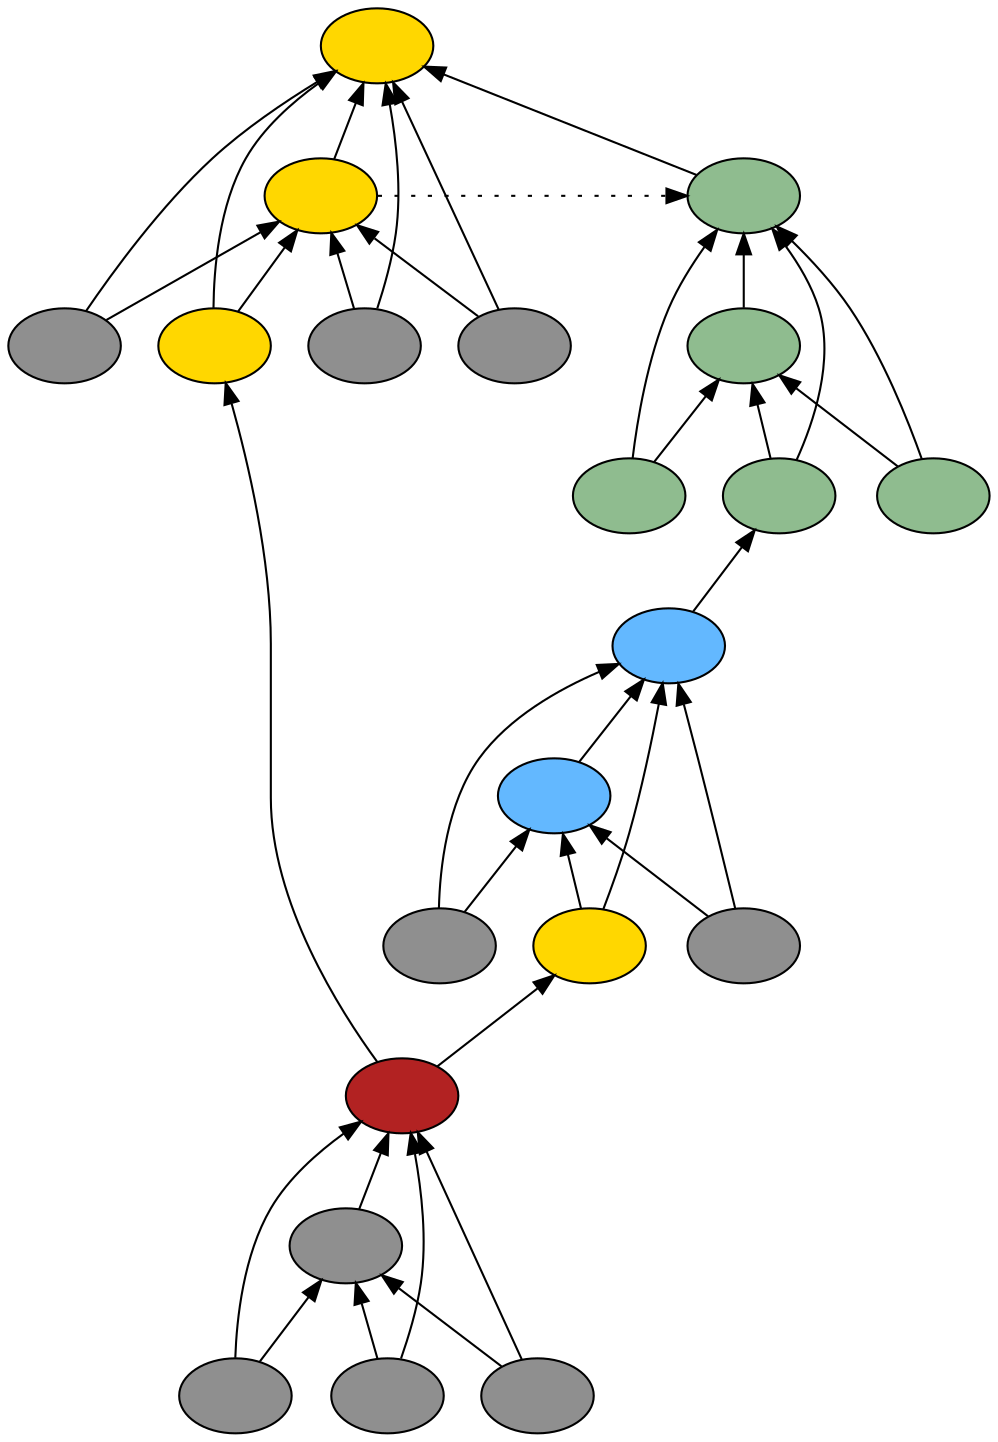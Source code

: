 digraph {
rankdir=BT
fontsize=24
subgraph clster1 {
subgraph clster2 {
"48210144"["fillcolor"="firebrick" "fontsize"="24" "label"="" "shape"="ellipse" "style"="filled" ]
"47759296"["fillcolor"="grey56" "fontsize"="24" "label"="" "shape"="ellipse" "style"="filled" ]
"48907824"["fillcolor"="grey56" "fontsize"="24" "label"="" "shape"="ellipse" "style"="filled" ]
"46865616"["fillcolor"="grey56" "fontsize"="24" "label"="" "shape"="ellipse" "style"="filled" ]
"47721552"["fillcolor"="grey56" "fontsize"="24" "label"="" "shape"="ellipse" "style"="filled" ]
}

subgraph clster3 {
"47041392"["fillcolor"="steelblue1" "fontsize"="24" "label"="" "shape"="ellipse" "style"="filled" ]
"46747312"["fillcolor"="steelblue1" "fontsize"="24" "label"="" "shape"="ellipse" "style"="filled" ]
"47173568"["fillcolor"="grey56" "fontsize"="24" "label"="" "shape"="ellipse" "style"="filled" ]
"48969600"["fillcolor"="gold" "fontsize"="24" "label"="" "shape"="ellipse" "style"="filled" ]
"46776512"["fillcolor"="grey56" "fontsize"="24" "label"="" "shape"="ellipse" "style"="filled" ]
}

subgraph clster4 {
"46860640"["fillcolor"="gold" "fontsize"="24" "label"="" "shape"="ellipse" "style"="filled" ]
"46977296"["fillcolor"="gold" "fontsize"="24" "label"="" "shape"="ellipse" "style"="filled" ]
"47023952"["fillcolor"="grey56" "fontsize"="24" "label"="" "shape"="ellipse" "style"="filled" ]
"47476656"["fillcolor"="gold" "fontsize"="24" "label"="" "shape"="ellipse" "style"="filled" ]
"46748512"["fillcolor"="grey56" "fontsize"="24" "label"="" "shape"="ellipse" "style"="filled" ]
"47534080"["fillcolor"="grey56" "fontsize"="24" "label"="" "shape"="ellipse" "style"="filled" ]
}

}

subgraph clster5 {
"47621456"["fillcolor"="darkseagreen" "fontsize"="24" "label"="" "shape"="ellipse" "style"="filled" ]
"47570256"["fillcolor"="darkseagreen" "fontsize"="24" "label"="" "shape"="ellipse" "style"="filled" ]
"47657632"["fillcolor"="darkseagreen" "fontsize"="24" "label"="" "shape"="ellipse" "style"="filled" ]
"47708832"["fillcolor"="darkseagreen" "fontsize"="24" "label"="" "shape"="ellipse" "style"="filled" ]
"47745008"["fillcolor"="darkseagreen" "fontsize"="24" "label"="" "shape"="ellipse" "style"="filled" ]
}

"47023952" -> "46860640"["arrowhead"="normal" "color"="black" "constraint"="true" "style"="solid" ]
"47023952" -> "46977296"["arrowhead"="normal" "color"="black" "constraint"="true" "style"="solid" ]
"47476656" -> "46860640"["arrowhead"="normal" "color"="black" "constraint"="true" "style"="solid" ]
"47476656" -> "46977296"["arrowhead"="normal" "color"="black" "constraint"="true" "style"="solid" ]
"48210144" -> "47476656"["arrowhead"="normal" "color"="black" "constraint"="true" "style"="solid" ]
"46748512" -> "46860640"["arrowhead"="normal" "color"="black" "constraint"="true" "style"="solid" ]
"46748512" -> "46977296"["arrowhead"="normal" "color"="black" "constraint"="true" "style"="solid" ]
"47534080" -> "46860640"["arrowhead"="normal" "color"="black" "constraint"="true" "style"="solid" ]
"47534080" -> "46977296"["arrowhead"="normal" "color"="black" "constraint"="true" "style"="solid" ]
"46977296" -> "46860640"["arrowhead"="normal" "color"="black" "constraint"="true" "style"="solid" ]
"47621456" -> "46860640"["arrowhead"="normal" "color"="black" "constraint"="true" "style"="solid" ]
"46977296" -> "47621456"["arrowhead"="normal" "color"="black" "constraint"="false" "style"="dotted" ]
"47173568" -> "47041392"["arrowhead"="normal" "color"="black" "constraint"="true" "style"="solid" ]
"47173568" -> "46747312"["arrowhead"="normal" "color"="black" "constraint"="true" "style"="solid" ]
"48969600" -> "47041392"["arrowhead"="normal" "color"="black" "constraint"="true" "style"="solid" ]
"48969600" -> "46747312"["arrowhead"="normal" "color"="black" "constraint"="true" "style"="solid" ]
"48210144" -> "48969600"["arrowhead"="normal" "color"="black" "constraint"="true" "style"="solid" ]
"46776512" -> "47041392"["arrowhead"="normal" "color"="black" "constraint"="true" "style"="solid" ]
"46776512" -> "46747312"["arrowhead"="normal" "color"="black" "constraint"="true" "style"="solid" ]
"46747312" -> "47041392"["arrowhead"="normal" "color"="black" "constraint"="true" "style"="solid" ]
"47657632" -> "47621456"["arrowhead"="normal" "color"="black" "constraint"="true" "style"="solid" ]
"47657632" -> "47570256"["arrowhead"="normal" "color"="black" "constraint"="true" "style"="solid" ]
"47708832" -> "47621456"["arrowhead"="normal" "color"="black" "constraint"="true" "style"="solid" ]
"47708832" -> "47570256"["arrowhead"="normal" "color"="black" "constraint"="true" "style"="solid" ]
"47041392" -> "47708832"["arrowhead"="normal" "color"="black" "constraint"="true" "style"="solid" ]
"47745008" -> "47621456"["arrowhead"="normal" "color"="black" "constraint"="true" "style"="solid" ]
"47745008" -> "47570256"["arrowhead"="normal" "color"="black" "constraint"="true" "style"="solid" ]
"47570256" -> "47621456"["arrowhead"="normal" "color"="black" "constraint"="true" "style"="solid" ]
"48907824" -> "48210144"["arrowhead"="normal" "color"="black" "constraint"="true" "style"="solid" ]
"48907824" -> "47759296"["arrowhead"="normal" "color"="black" "constraint"="true" "style"="solid" ]
"46865616" -> "48210144"["arrowhead"="normal" "color"="black" "constraint"="true" "style"="solid" ]
"46865616" -> "47759296"["arrowhead"="normal" "color"="black" "constraint"="true" "style"="solid" ]
"47721552" -> "48210144"["arrowhead"="normal" "color"="black" "constraint"="true" "style"="solid" ]
"47721552" -> "47759296"["arrowhead"="normal" "color"="black" "constraint"="true" "style"="solid" ]
"47759296" -> "48210144"["arrowhead"="normal" "color"="black" "constraint"="true" "style"="solid" ]

}